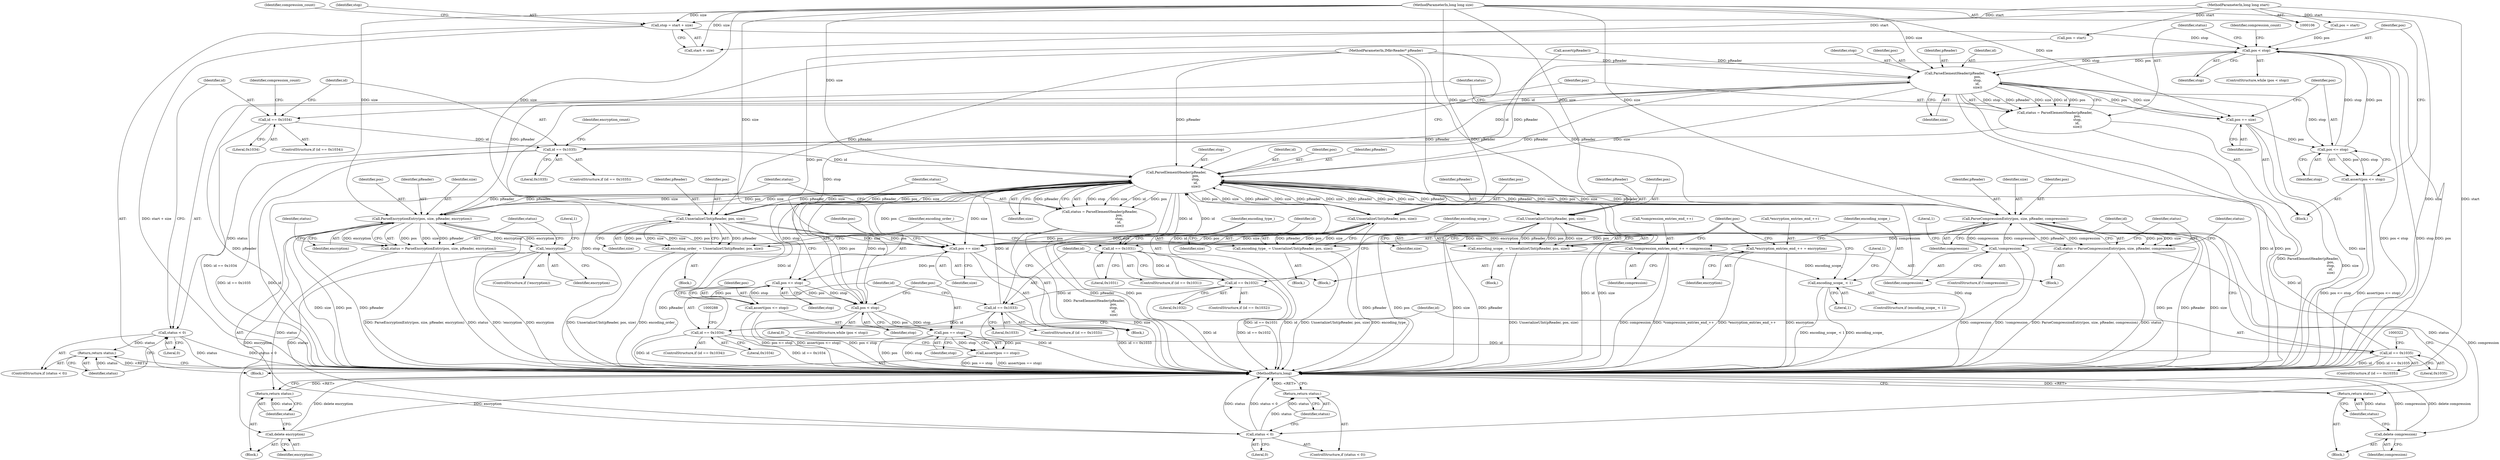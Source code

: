 digraph "1_Android_04839626ed859623901ebd3a5fd483982186b59d_181@integer" {
"1000118" [label="(Call,stop = start + size)"];
"1000107" [label="(MethodParameterIn,long long start)"];
"1000108" [label="(MethodParameterIn,long long size)"];
"1000132" [label="(Call,pos < stop)"];
"1000141" [label="(Call,ParseElementHeader(pReader,\n                                           pos,\n                                           stop,\n                                           id,\n                                           size))"];
"1000139" [label="(Call,status = ParseElementHeader(pReader,\n                                           pos,\n                                           stop,\n                                           id,\n                                           size))"];
"1000148" [label="(Call,status < 0)"];
"1000151" [label="(Return,return status;)"];
"1000154" [label="(Call,id == 0x1034)"];
"1000160" [label="(Call,id == 0x1035)"];
"1000227" [label="(Call,ParseElementHeader(pReader,\n                                     pos,\n                                     stop,\n                                     id,\n                                     size))"];
"1000225" [label="(Call,status = ParseElementHeader(pReader,\n                                     pos,\n                                     stop,\n                                     id,\n                                     size))"];
"1000234" [label="(Call,status < 0)"];
"1000237" [label="(Return,return status;)"];
"1000240" [label="(Call,id == 0x1031)"];
"1000252" [label="(Call,id == 0x1032)"];
"1000271" [label="(Call,id == 0x1033)"];
"1000283" [label="(Call,id == 0x1034)"];
"1000317" [label="(Call,id == 0x1035)"];
"1000246" [label="(Call,UnserializeUInt(pReader, pos, size))"];
"1000244" [label="(Call,encoding_order_ = UnserializeUInt(pReader, pos, size))"];
"1000349" [label="(Call,pos += size)"];
"1000353" [label="(Call,pos <= stop)"];
"1000218" [label="(Call,pos < stop)"];
"1000357" [label="(Call,pos == stop)"];
"1000356" [label="(Call,assert(pos == stop))"];
"1000352" [label="(Call,assert(pos <= stop))"];
"1000258" [label="(Call,UnserializeUInt(pReader, pos, size))"];
"1000256" [label="(Call,encoding_scope_ = UnserializeUInt(pReader, pos, size))"];
"1000263" [label="(Call,encoding_scope_ < 1)"];
"1000277" [label="(Call,UnserializeUInt(pReader, pos, size))"];
"1000275" [label="(Call,encoding_type_ = UnserializeUInt(pReader, pos, size))"];
"1000298" [label="(Call,ParseCompressionEntry(pos, size, pReader, compression))"];
"1000291" [label="(Call,!compression)"];
"1000296" [label="(Call,status = ParseCompressionEntry(pos, size, pReader, compression))"];
"1000308" [label="(Return,return status;)"];
"1000306" [label="(Call,delete compression)"];
"1000310" [label="(Call,*compression_entries_end_++ = compression)"];
"1000332" [label="(Call,ParseEncryptionEntry(pos, size, pReader, encryption))"];
"1000325" [label="(Call,!encryption)"];
"1000330" [label="(Call,status = ParseEncryptionEntry(pos, size, pReader, encryption))"];
"1000342" [label="(Return,return status;)"];
"1000340" [label="(Call,delete encryption)"];
"1000344" [label="(Call,*encryption_entries_end_++ = encryption)"];
"1000165" [label="(Call,pos += size)"];
"1000169" [label="(Call,pos <= stop)"];
"1000168" [label="(Call,assert(pos <= stop))"];
"1000241" [label="(Identifier,id)"];
"1000243" [label="(Block,)"];
"1000254" [label="(Literal,0x1032)"];
"1000231" [label="(Identifier,id)"];
"1000229" [label="(Identifier,pos)"];
"1000355" [label="(Identifier,stop)"];
"1000114" [label="(Call,pos = start)"];
"1000170" [label="(Identifier,pos)"];
"1000332" [label="(Call,ParseEncryptionEntry(pos, size, pReader, encryption))"];
"1000284" [label="(Identifier,id)"];
"1000152" [label="(Identifier,status)"];
"1000314" [label="(Identifier,compression)"];
"1000256" [label="(Call,encoding_scope_ = UnserializeUInt(pReader, pos, size))"];
"1000118" [label="(Call,stop = start + size)"];
"1000147" [label="(ControlStructure,if (status < 0))"];
"1000108" [label="(MethodParameterIn,long long size)"];
"1000249" [label="(Identifier,size)"];
"1000262" [label="(ControlStructure,if (encoding_scope_ < 1))"];
"1000225" [label="(Call,status = ParseElementHeader(pReader,\n                                     pos,\n                                     stop,\n                                     id,\n                                     size))"];
"1000133" [label="(Identifier,pos)"];
"1000344" [label="(Call,*encryption_entries_end_++ = encryption)"];
"1000348" [label="(Identifier,encryption)"];
"1000283" [label="(Call,id == 0x1034)"];
"1000331" [label="(Identifier,status)"];
"1000171" [label="(Identifier,stop)"];
"1000278" [label="(Identifier,pReader)"];
"1000246" [label="(Call,UnserializeUInt(pReader, pos, size))"];
"1000149" [label="(Identifier,status)"];
"1000305" [label="(Block,)"];
"1000134" [label="(Identifier,stop)"];
"1000161" [label="(Identifier,id)"];
"1000228" [label="(Identifier,pReader)"];
"1000132" [label="(Call,pos < stop)"];
"1000259" [label="(Identifier,pReader)"];
"1000309" [label="(Identifier,status)"];
"1000234" [label="(Call,status < 0)"];
"1000317" [label="(Call,id == 0x1035)"];
"1000356" [label="(Call,assert(pos == stop))"];
"1000333" [label="(Identifier,pos)"];
"1000120" [label="(Call,start + size)"];
"1000319" [label="(Literal,0x1035)"];
"1000257" [label="(Identifier,encoding_scope_)"];
"1000271" [label="(Call,id == 0x1033)"];
"1000316" [label="(ControlStructure,if (id == 0x1035))"];
"1000311" [label="(Call,*compression_entries_end_++)"];
"1000146" [label="(Identifier,size)"];
"1000343" [label="(Identifier,status)"];
"1000292" [label="(Identifier,compression)"];
"1000219" [label="(Identifier,pos)"];
"1000275" [label="(Call,encoding_type_ = UnserializeUInt(pReader, pos, size))"];
"1000242" [label="(Literal,0x1031)"];
"1000230" [label="(Identifier,stop)"];
"1000280" [label="(Identifier,size)"];
"1000310" [label="(Call,*compression_entries_end_++ = compression)"];
"1000245" [label="(Identifier,encoding_order_)"];
"1000227" [label="(Call,ParseElementHeader(pReader,\n                                     pos,\n                                     stop,\n                                     id,\n                                     size))"];
"1000329" [label="(Literal,1)"];
"1000144" [label="(Identifier,stop)"];
"1000125" [label="(Identifier,compression_count)"];
"1000325" [label="(Call,!encryption)"];
"1000107" [label="(MethodParameterIn,long long start)"];
"1000352" [label="(Call,assert(pos <= stop))"];
"1000226" [label="(Identifier,status)"];
"1000335" [label="(Identifier,pReader)"];
"1000244" [label="(Call,encoding_order_ = UnserializeUInt(pReader, pos, size))"];
"1000131" [label="(ControlStructure,while (pos < stop))"];
"1000264" [label="(Identifier,encoding_scope_)"];
"1000334" [label="(Identifier,size)"];
"1000261" [label="(Identifier,size)"];
"1000358" [label="(Identifier,pos)"];
"1000162" [label="(Literal,0x1035)"];
"1000304" [label="(Identifier,status)"];
"1000143" [label="(Identifier,pos)"];
"1000302" [label="(Identifier,compression)"];
"1000308" [label="(Return,return status;)"];
"1000285" [label="(Literal,0x1034)"];
"1000247" [label="(Identifier,pReader)"];
"1000291" [label="(Call,!compression)"];
"1000238" [label="(Identifier,status)"];
"1000175" [label="(Identifier,compression_count)"];
"1000141" [label="(Call,ParseElementHeader(pReader,\n                                           pos,\n                                           stop,\n                                           id,\n                                           size))"];
"1000277" [label="(Call,UnserializeUInt(pReader, pos, size))"];
"1000268" [label="(Literal,1)"];
"1000140" [label="(Identifier,status)"];
"1000301" [label="(Identifier,pReader)"];
"1000260" [label="(Identifier,pos)"];
"1000273" [label="(Literal,0x1033)"];
"1000345" [label="(Call,*encryption_entries_end_++)"];
"1000139" [label="(Call,status = ParseElementHeader(pReader,\n                                           pos,\n                                           stop,\n                                           id,\n                                           size))"];
"1000232" [label="(Identifier,size)"];
"1000251" [label="(ControlStructure,if (id == 0x1032))"];
"1000307" [label="(Identifier,compression)"];
"1000318" [label="(Identifier,id)"];
"1000324" [label="(ControlStructure,if (!encryption))"];
"1000148" [label="(Call,status < 0)"];
"1000270" [label="(ControlStructure,if (id == 0x1033))"];
"1000233" [label="(ControlStructure,if (status < 0))"];
"1000158" [label="(Identifier,compression_count)"];
"1000154" [label="(Call,id == 0x1034)"];
"1000109" [label="(MethodParameterIn,IMkvReader* pReader)"];
"1000110" [label="(Block,)"];
"1000362" [label="(MethodReturn,long)"];
"1000306" [label="(Call,delete compression)"];
"1000330" [label="(Call,status = ParseEncryptionEntry(pos, size, pReader, encryption))"];
"1000326" [label="(Identifier,encryption)"];
"1000339" [label="(Block,)"];
"1000167" [label="(Identifier,size)"];
"1000153" [label="(ControlStructure,if (id == 0x1034))"];
"1000217" [label="(ControlStructure,while (pos < stop))"];
"1000351" [label="(Identifier,size)"];
"1000295" [label="(Literal,1)"];
"1000265" [label="(Literal,1)"];
"1000155" [label="(Identifier,id)"];
"1000341" [label="(Identifier,encryption)"];
"1000350" [label="(Identifier,pos)"];
"1000220" [label="(Identifier,stop)"];
"1000135" [label="(Block,)"];
"1000239" [label="(ControlStructure,if (id == 0x1031))"];
"1000168" [label="(Call,assert(pos <= stop))"];
"1000297" [label="(Identifier,status)"];
"1000272" [label="(Identifier,id)"];
"1000298" [label="(Call,ParseCompressionEntry(pos, size, pReader, compression))"];
"1000258" [label="(Call,UnserializeUInt(pReader, pos, size))"];
"1000290" [label="(ControlStructure,if (!compression))"];
"1000349" [label="(Call,pos += size)"];
"1000165" [label="(Call,pos += size)"];
"1000300" [label="(Identifier,size)"];
"1000164" [label="(Identifier,encryption_count)"];
"1000276" [label="(Identifier,encoding_type_)"];
"1000357" [label="(Call,pos == stop)"];
"1000299" [label="(Identifier,pos)"];
"1000237" [label="(Return,return status;)"];
"1000169" [label="(Call,pos <= stop)"];
"1000296" [label="(Call,status = ParseCompressionEntry(pos, size, pReader, compression))"];
"1000235" [label="(Identifier,status)"];
"1000263" [label="(Call,encoding_scope_ < 1)"];
"1000274" [label="(Block,)"];
"1000214" [label="(Call,pos = start)"];
"1000218" [label="(Call,pos < stop)"];
"1000166" [label="(Identifier,pos)"];
"1000111" [label="(Call,assert(pReader))"];
"1000160" [label="(Call,id == 0x1035)"];
"1000248" [label="(Identifier,pos)"];
"1000336" [label="(Identifier,encryption)"];
"1000286" [label="(Block,)"];
"1000252" [label="(Call,id == 0x1032)"];
"1000361" [label="(Literal,0)"];
"1000279" [label="(Identifier,pos)"];
"1000221" [label="(Block,)"];
"1000354" [label="(Identifier,pos)"];
"1000338" [label="(Identifier,status)"];
"1000151" [label="(Return,return status;)"];
"1000342" [label="(Return,return status;)"];
"1000150" [label="(Literal,0)"];
"1000253" [label="(Identifier,id)"];
"1000236" [label="(Literal,0)"];
"1000240" [label="(Call,id == 0x1031)"];
"1000340" [label="(Call,delete encryption)"];
"1000142" [label="(Identifier,pReader)"];
"1000282" [label="(ControlStructure,if (id == 0x1034))"];
"1000359" [label="(Identifier,stop)"];
"1000156" [label="(Literal,0x1034)"];
"1000353" [label="(Call,pos <= stop)"];
"1000320" [label="(Block,)"];
"1000159" [label="(ControlStructure,if (id == 0x1035))"];
"1000255" [label="(Block,)"];
"1000119" [label="(Identifier,stop)"];
"1000145" [label="(Identifier,id)"];
"1000118" -> "1000110"  [label="AST: "];
"1000118" -> "1000120"  [label="CFG: "];
"1000119" -> "1000118"  [label="AST: "];
"1000120" -> "1000118"  [label="AST: "];
"1000125" -> "1000118"  [label="CFG: "];
"1000118" -> "1000362"  [label="DDG: start + size"];
"1000107" -> "1000118"  [label="DDG: start"];
"1000108" -> "1000118"  [label="DDG: size"];
"1000118" -> "1000132"  [label="DDG: stop"];
"1000107" -> "1000106"  [label="AST: "];
"1000107" -> "1000362"  [label="DDG: start"];
"1000107" -> "1000114"  [label="DDG: start"];
"1000107" -> "1000120"  [label="DDG: start"];
"1000107" -> "1000214"  [label="DDG: start"];
"1000108" -> "1000106"  [label="AST: "];
"1000108" -> "1000362"  [label="DDG: size"];
"1000108" -> "1000120"  [label="DDG: size"];
"1000108" -> "1000141"  [label="DDG: size"];
"1000108" -> "1000165"  [label="DDG: size"];
"1000108" -> "1000227"  [label="DDG: size"];
"1000108" -> "1000246"  [label="DDG: size"];
"1000108" -> "1000258"  [label="DDG: size"];
"1000108" -> "1000277"  [label="DDG: size"];
"1000108" -> "1000298"  [label="DDG: size"];
"1000108" -> "1000332"  [label="DDG: size"];
"1000108" -> "1000349"  [label="DDG: size"];
"1000132" -> "1000131"  [label="AST: "];
"1000132" -> "1000134"  [label="CFG: "];
"1000133" -> "1000132"  [label="AST: "];
"1000134" -> "1000132"  [label="AST: "];
"1000140" -> "1000132"  [label="CFG: "];
"1000175" -> "1000132"  [label="CFG: "];
"1000132" -> "1000362"  [label="DDG: pos < stop"];
"1000132" -> "1000362"  [label="DDG: stop"];
"1000132" -> "1000362"  [label="DDG: pos"];
"1000114" -> "1000132"  [label="DDG: pos"];
"1000169" -> "1000132"  [label="DDG: pos"];
"1000169" -> "1000132"  [label="DDG: stop"];
"1000132" -> "1000141"  [label="DDG: pos"];
"1000132" -> "1000141"  [label="DDG: stop"];
"1000132" -> "1000218"  [label="DDG: stop"];
"1000141" -> "1000139"  [label="AST: "];
"1000141" -> "1000146"  [label="CFG: "];
"1000142" -> "1000141"  [label="AST: "];
"1000143" -> "1000141"  [label="AST: "];
"1000144" -> "1000141"  [label="AST: "];
"1000145" -> "1000141"  [label="AST: "];
"1000146" -> "1000141"  [label="AST: "];
"1000139" -> "1000141"  [label="CFG: "];
"1000141" -> "1000362"  [label="DDG: pReader"];
"1000141" -> "1000362"  [label="DDG: stop"];
"1000141" -> "1000362"  [label="DDG: id"];
"1000141" -> "1000362"  [label="DDG: pos"];
"1000141" -> "1000362"  [label="DDG: size"];
"1000141" -> "1000139"  [label="DDG: stop"];
"1000141" -> "1000139"  [label="DDG: pReader"];
"1000141" -> "1000139"  [label="DDG: size"];
"1000141" -> "1000139"  [label="DDG: id"];
"1000141" -> "1000139"  [label="DDG: pos"];
"1000111" -> "1000141"  [label="DDG: pReader"];
"1000109" -> "1000141"  [label="DDG: pReader"];
"1000160" -> "1000141"  [label="DDG: id"];
"1000141" -> "1000154"  [label="DDG: id"];
"1000141" -> "1000165"  [label="DDG: size"];
"1000141" -> "1000165"  [label="DDG: pos"];
"1000141" -> "1000169"  [label="DDG: stop"];
"1000141" -> "1000227"  [label="DDG: pReader"];
"1000141" -> "1000227"  [label="DDG: size"];
"1000139" -> "1000135"  [label="AST: "];
"1000140" -> "1000139"  [label="AST: "];
"1000149" -> "1000139"  [label="CFG: "];
"1000139" -> "1000362"  [label="DDG: ParseElementHeader(pReader,\n                                           pos,\n                                           stop,\n                                           id,\n                                           size)"];
"1000139" -> "1000148"  [label="DDG: status"];
"1000148" -> "1000147"  [label="AST: "];
"1000148" -> "1000150"  [label="CFG: "];
"1000149" -> "1000148"  [label="AST: "];
"1000150" -> "1000148"  [label="AST: "];
"1000152" -> "1000148"  [label="CFG: "];
"1000155" -> "1000148"  [label="CFG: "];
"1000148" -> "1000362"  [label="DDG: status"];
"1000148" -> "1000362"  [label="DDG: status < 0"];
"1000148" -> "1000151"  [label="DDG: status"];
"1000151" -> "1000147"  [label="AST: "];
"1000151" -> "1000152"  [label="CFG: "];
"1000152" -> "1000151"  [label="AST: "];
"1000362" -> "1000151"  [label="CFG: "];
"1000151" -> "1000362"  [label="DDG: <RET>"];
"1000152" -> "1000151"  [label="DDG: status"];
"1000154" -> "1000153"  [label="AST: "];
"1000154" -> "1000156"  [label="CFG: "];
"1000155" -> "1000154"  [label="AST: "];
"1000156" -> "1000154"  [label="AST: "];
"1000158" -> "1000154"  [label="CFG: "];
"1000161" -> "1000154"  [label="CFG: "];
"1000154" -> "1000362"  [label="DDG: id == 0x1034"];
"1000154" -> "1000160"  [label="DDG: id"];
"1000160" -> "1000159"  [label="AST: "];
"1000160" -> "1000162"  [label="CFG: "];
"1000161" -> "1000160"  [label="AST: "];
"1000162" -> "1000160"  [label="AST: "];
"1000164" -> "1000160"  [label="CFG: "];
"1000166" -> "1000160"  [label="CFG: "];
"1000160" -> "1000362"  [label="DDG: id == 0x1035"];
"1000160" -> "1000362"  [label="DDG: id"];
"1000160" -> "1000227"  [label="DDG: id"];
"1000227" -> "1000225"  [label="AST: "];
"1000227" -> "1000232"  [label="CFG: "];
"1000228" -> "1000227"  [label="AST: "];
"1000229" -> "1000227"  [label="AST: "];
"1000230" -> "1000227"  [label="AST: "];
"1000231" -> "1000227"  [label="AST: "];
"1000232" -> "1000227"  [label="AST: "];
"1000225" -> "1000227"  [label="CFG: "];
"1000227" -> "1000362"  [label="DDG: pReader"];
"1000227" -> "1000362"  [label="DDG: pos"];
"1000227" -> "1000362"  [label="DDG: id"];
"1000227" -> "1000362"  [label="DDG: size"];
"1000227" -> "1000362"  [label="DDG: stop"];
"1000227" -> "1000225"  [label="DDG: stop"];
"1000227" -> "1000225"  [label="DDG: size"];
"1000227" -> "1000225"  [label="DDG: id"];
"1000227" -> "1000225"  [label="DDG: pos"];
"1000227" -> "1000225"  [label="DDG: pReader"];
"1000258" -> "1000227"  [label="DDG: pReader"];
"1000258" -> "1000227"  [label="DDG: size"];
"1000298" -> "1000227"  [label="DDG: pReader"];
"1000298" -> "1000227"  [label="DDG: size"];
"1000277" -> "1000227"  [label="DDG: pReader"];
"1000277" -> "1000227"  [label="DDG: size"];
"1000111" -> "1000227"  [label="DDG: pReader"];
"1000332" -> "1000227"  [label="DDG: pReader"];
"1000332" -> "1000227"  [label="DDG: size"];
"1000246" -> "1000227"  [label="DDG: pReader"];
"1000246" -> "1000227"  [label="DDG: size"];
"1000109" -> "1000227"  [label="DDG: pReader"];
"1000218" -> "1000227"  [label="DDG: pos"];
"1000218" -> "1000227"  [label="DDG: stop"];
"1000283" -> "1000227"  [label="DDG: id"];
"1000271" -> "1000227"  [label="DDG: id"];
"1000240" -> "1000227"  [label="DDG: id"];
"1000252" -> "1000227"  [label="DDG: id"];
"1000317" -> "1000227"  [label="DDG: id"];
"1000227" -> "1000240"  [label="DDG: id"];
"1000227" -> "1000246"  [label="DDG: pReader"];
"1000227" -> "1000246"  [label="DDG: pos"];
"1000227" -> "1000246"  [label="DDG: size"];
"1000227" -> "1000258"  [label="DDG: pReader"];
"1000227" -> "1000258"  [label="DDG: pos"];
"1000227" -> "1000258"  [label="DDG: size"];
"1000227" -> "1000277"  [label="DDG: pReader"];
"1000227" -> "1000277"  [label="DDG: pos"];
"1000227" -> "1000277"  [label="DDG: size"];
"1000227" -> "1000298"  [label="DDG: pos"];
"1000227" -> "1000298"  [label="DDG: size"];
"1000227" -> "1000298"  [label="DDG: pReader"];
"1000227" -> "1000332"  [label="DDG: pos"];
"1000227" -> "1000332"  [label="DDG: size"];
"1000227" -> "1000332"  [label="DDG: pReader"];
"1000227" -> "1000349"  [label="DDG: size"];
"1000227" -> "1000349"  [label="DDG: pos"];
"1000227" -> "1000353"  [label="DDG: stop"];
"1000225" -> "1000221"  [label="AST: "];
"1000226" -> "1000225"  [label="AST: "];
"1000235" -> "1000225"  [label="CFG: "];
"1000225" -> "1000362"  [label="DDG: ParseElementHeader(pReader,\n                                     pos,\n                                     stop,\n                                     id,\n                                     size)"];
"1000225" -> "1000234"  [label="DDG: status"];
"1000234" -> "1000233"  [label="AST: "];
"1000234" -> "1000236"  [label="CFG: "];
"1000235" -> "1000234"  [label="AST: "];
"1000236" -> "1000234"  [label="AST: "];
"1000238" -> "1000234"  [label="CFG: "];
"1000241" -> "1000234"  [label="CFG: "];
"1000234" -> "1000362"  [label="DDG: status"];
"1000234" -> "1000362"  [label="DDG: status < 0"];
"1000234" -> "1000237"  [label="DDG: status"];
"1000237" -> "1000233"  [label="AST: "];
"1000237" -> "1000238"  [label="CFG: "];
"1000238" -> "1000237"  [label="AST: "];
"1000362" -> "1000237"  [label="CFG: "];
"1000237" -> "1000362"  [label="DDG: <RET>"];
"1000238" -> "1000237"  [label="DDG: status"];
"1000240" -> "1000239"  [label="AST: "];
"1000240" -> "1000242"  [label="CFG: "];
"1000241" -> "1000240"  [label="AST: "];
"1000242" -> "1000240"  [label="AST: "];
"1000245" -> "1000240"  [label="CFG: "];
"1000253" -> "1000240"  [label="CFG: "];
"1000240" -> "1000362"  [label="DDG: id == 0x1031"];
"1000240" -> "1000362"  [label="DDG: id"];
"1000240" -> "1000252"  [label="DDG: id"];
"1000252" -> "1000251"  [label="AST: "];
"1000252" -> "1000254"  [label="CFG: "];
"1000253" -> "1000252"  [label="AST: "];
"1000254" -> "1000252"  [label="AST: "];
"1000257" -> "1000252"  [label="CFG: "];
"1000272" -> "1000252"  [label="CFG: "];
"1000252" -> "1000362"  [label="DDG: id"];
"1000252" -> "1000362"  [label="DDG: id == 0x1032"];
"1000252" -> "1000271"  [label="DDG: id"];
"1000271" -> "1000270"  [label="AST: "];
"1000271" -> "1000273"  [label="CFG: "];
"1000272" -> "1000271"  [label="AST: "];
"1000273" -> "1000271"  [label="AST: "];
"1000276" -> "1000271"  [label="CFG: "];
"1000284" -> "1000271"  [label="CFG: "];
"1000271" -> "1000362"  [label="DDG: id"];
"1000271" -> "1000362"  [label="DDG: id == 0x1033"];
"1000271" -> "1000283"  [label="DDG: id"];
"1000283" -> "1000282"  [label="AST: "];
"1000283" -> "1000285"  [label="CFG: "];
"1000284" -> "1000283"  [label="AST: "];
"1000285" -> "1000283"  [label="AST: "];
"1000288" -> "1000283"  [label="CFG: "];
"1000318" -> "1000283"  [label="CFG: "];
"1000283" -> "1000362"  [label="DDG: id"];
"1000283" -> "1000362"  [label="DDG: id == 0x1034"];
"1000283" -> "1000317"  [label="DDG: id"];
"1000317" -> "1000316"  [label="AST: "];
"1000317" -> "1000319"  [label="CFG: "];
"1000318" -> "1000317"  [label="AST: "];
"1000319" -> "1000317"  [label="AST: "];
"1000322" -> "1000317"  [label="CFG: "];
"1000350" -> "1000317"  [label="CFG: "];
"1000317" -> "1000362"  [label="DDG: id"];
"1000317" -> "1000362"  [label="DDG: id == 0x1035"];
"1000246" -> "1000244"  [label="AST: "];
"1000246" -> "1000249"  [label="CFG: "];
"1000247" -> "1000246"  [label="AST: "];
"1000248" -> "1000246"  [label="AST: "];
"1000249" -> "1000246"  [label="AST: "];
"1000244" -> "1000246"  [label="CFG: "];
"1000246" -> "1000362"  [label="DDG: pReader"];
"1000246" -> "1000244"  [label="DDG: pReader"];
"1000246" -> "1000244"  [label="DDG: pos"];
"1000246" -> "1000244"  [label="DDG: size"];
"1000109" -> "1000246"  [label="DDG: pReader"];
"1000246" -> "1000349"  [label="DDG: size"];
"1000246" -> "1000349"  [label="DDG: pos"];
"1000244" -> "1000243"  [label="AST: "];
"1000245" -> "1000244"  [label="AST: "];
"1000350" -> "1000244"  [label="CFG: "];
"1000244" -> "1000362"  [label="DDG: encoding_order_"];
"1000244" -> "1000362"  [label="DDG: UnserializeUInt(pReader, pos, size)"];
"1000349" -> "1000221"  [label="AST: "];
"1000349" -> "1000351"  [label="CFG: "];
"1000350" -> "1000349"  [label="AST: "];
"1000351" -> "1000349"  [label="AST: "];
"1000354" -> "1000349"  [label="CFG: "];
"1000349" -> "1000362"  [label="DDG: size"];
"1000332" -> "1000349"  [label="DDG: size"];
"1000332" -> "1000349"  [label="DDG: pos"];
"1000277" -> "1000349"  [label="DDG: size"];
"1000277" -> "1000349"  [label="DDG: pos"];
"1000298" -> "1000349"  [label="DDG: size"];
"1000298" -> "1000349"  [label="DDG: pos"];
"1000258" -> "1000349"  [label="DDG: size"];
"1000258" -> "1000349"  [label="DDG: pos"];
"1000349" -> "1000353"  [label="DDG: pos"];
"1000353" -> "1000352"  [label="AST: "];
"1000353" -> "1000355"  [label="CFG: "];
"1000354" -> "1000353"  [label="AST: "];
"1000355" -> "1000353"  [label="AST: "];
"1000352" -> "1000353"  [label="CFG: "];
"1000353" -> "1000218"  [label="DDG: pos"];
"1000353" -> "1000218"  [label="DDG: stop"];
"1000353" -> "1000352"  [label="DDG: pos"];
"1000353" -> "1000352"  [label="DDG: stop"];
"1000218" -> "1000217"  [label="AST: "];
"1000218" -> "1000220"  [label="CFG: "];
"1000219" -> "1000218"  [label="AST: "];
"1000220" -> "1000218"  [label="AST: "];
"1000226" -> "1000218"  [label="CFG: "];
"1000358" -> "1000218"  [label="CFG: "];
"1000218" -> "1000362"  [label="DDG: pos < stop"];
"1000214" -> "1000218"  [label="DDG: pos"];
"1000218" -> "1000357"  [label="DDG: pos"];
"1000218" -> "1000357"  [label="DDG: stop"];
"1000357" -> "1000356"  [label="AST: "];
"1000357" -> "1000359"  [label="CFG: "];
"1000358" -> "1000357"  [label="AST: "];
"1000359" -> "1000357"  [label="AST: "];
"1000356" -> "1000357"  [label="CFG: "];
"1000357" -> "1000362"  [label="DDG: pos"];
"1000357" -> "1000362"  [label="DDG: stop"];
"1000357" -> "1000356"  [label="DDG: pos"];
"1000357" -> "1000356"  [label="DDG: stop"];
"1000356" -> "1000110"  [label="AST: "];
"1000361" -> "1000356"  [label="CFG: "];
"1000356" -> "1000362"  [label="DDG: pos == stop"];
"1000356" -> "1000362"  [label="DDG: assert(pos == stop)"];
"1000352" -> "1000221"  [label="AST: "];
"1000219" -> "1000352"  [label="CFG: "];
"1000352" -> "1000362"  [label="DDG: pos <= stop"];
"1000352" -> "1000362"  [label="DDG: assert(pos <= stop)"];
"1000258" -> "1000256"  [label="AST: "];
"1000258" -> "1000261"  [label="CFG: "];
"1000259" -> "1000258"  [label="AST: "];
"1000260" -> "1000258"  [label="AST: "];
"1000261" -> "1000258"  [label="AST: "];
"1000256" -> "1000258"  [label="CFG: "];
"1000258" -> "1000362"  [label="DDG: pReader"];
"1000258" -> "1000362"  [label="DDG: pos"];
"1000258" -> "1000362"  [label="DDG: size"];
"1000258" -> "1000256"  [label="DDG: pReader"];
"1000258" -> "1000256"  [label="DDG: pos"];
"1000258" -> "1000256"  [label="DDG: size"];
"1000109" -> "1000258"  [label="DDG: pReader"];
"1000256" -> "1000255"  [label="AST: "];
"1000257" -> "1000256"  [label="AST: "];
"1000264" -> "1000256"  [label="CFG: "];
"1000256" -> "1000362"  [label="DDG: UnserializeUInt(pReader, pos, size)"];
"1000256" -> "1000263"  [label="DDG: encoding_scope_"];
"1000263" -> "1000262"  [label="AST: "];
"1000263" -> "1000265"  [label="CFG: "];
"1000264" -> "1000263"  [label="AST: "];
"1000265" -> "1000263"  [label="AST: "];
"1000268" -> "1000263"  [label="CFG: "];
"1000350" -> "1000263"  [label="CFG: "];
"1000263" -> "1000362"  [label="DDG: encoding_scope_ < 1"];
"1000263" -> "1000362"  [label="DDG: encoding_scope_"];
"1000277" -> "1000275"  [label="AST: "];
"1000277" -> "1000280"  [label="CFG: "];
"1000278" -> "1000277"  [label="AST: "];
"1000279" -> "1000277"  [label="AST: "];
"1000280" -> "1000277"  [label="AST: "];
"1000275" -> "1000277"  [label="CFG: "];
"1000277" -> "1000362"  [label="DDG: pReader"];
"1000277" -> "1000275"  [label="DDG: pReader"];
"1000277" -> "1000275"  [label="DDG: pos"];
"1000277" -> "1000275"  [label="DDG: size"];
"1000109" -> "1000277"  [label="DDG: pReader"];
"1000275" -> "1000274"  [label="AST: "];
"1000276" -> "1000275"  [label="AST: "];
"1000350" -> "1000275"  [label="CFG: "];
"1000275" -> "1000362"  [label="DDG: encoding_type_"];
"1000275" -> "1000362"  [label="DDG: UnserializeUInt(pReader, pos, size)"];
"1000298" -> "1000296"  [label="AST: "];
"1000298" -> "1000302"  [label="CFG: "];
"1000299" -> "1000298"  [label="AST: "];
"1000300" -> "1000298"  [label="AST: "];
"1000301" -> "1000298"  [label="AST: "];
"1000302" -> "1000298"  [label="AST: "];
"1000296" -> "1000298"  [label="CFG: "];
"1000298" -> "1000362"  [label="DDG: pos"];
"1000298" -> "1000362"  [label="DDG: pReader"];
"1000298" -> "1000362"  [label="DDG: size"];
"1000298" -> "1000291"  [label="DDG: compression"];
"1000298" -> "1000296"  [label="DDG: pos"];
"1000298" -> "1000296"  [label="DDG: size"];
"1000298" -> "1000296"  [label="DDG: pReader"];
"1000298" -> "1000296"  [label="DDG: compression"];
"1000109" -> "1000298"  [label="DDG: pReader"];
"1000291" -> "1000298"  [label="DDG: compression"];
"1000298" -> "1000306"  [label="DDG: compression"];
"1000298" -> "1000310"  [label="DDG: compression"];
"1000291" -> "1000290"  [label="AST: "];
"1000291" -> "1000292"  [label="CFG: "];
"1000292" -> "1000291"  [label="AST: "];
"1000295" -> "1000291"  [label="CFG: "];
"1000297" -> "1000291"  [label="CFG: "];
"1000291" -> "1000362"  [label="DDG: !compression"];
"1000291" -> "1000362"  [label="DDG: compression"];
"1000296" -> "1000286"  [label="AST: "];
"1000297" -> "1000296"  [label="AST: "];
"1000304" -> "1000296"  [label="CFG: "];
"1000296" -> "1000362"  [label="DDG: ParseCompressionEntry(pos, size, pReader, compression)"];
"1000296" -> "1000362"  [label="DDG: status"];
"1000296" -> "1000308"  [label="DDG: status"];
"1000308" -> "1000305"  [label="AST: "];
"1000308" -> "1000309"  [label="CFG: "];
"1000309" -> "1000308"  [label="AST: "];
"1000362" -> "1000308"  [label="CFG: "];
"1000308" -> "1000362"  [label="DDG: <RET>"];
"1000309" -> "1000308"  [label="DDG: status"];
"1000306" -> "1000305"  [label="AST: "];
"1000306" -> "1000307"  [label="CFG: "];
"1000307" -> "1000306"  [label="AST: "];
"1000309" -> "1000306"  [label="CFG: "];
"1000306" -> "1000362"  [label="DDG: compression"];
"1000306" -> "1000362"  [label="DDG: delete compression"];
"1000310" -> "1000286"  [label="AST: "];
"1000310" -> "1000314"  [label="CFG: "];
"1000311" -> "1000310"  [label="AST: "];
"1000314" -> "1000310"  [label="AST: "];
"1000350" -> "1000310"  [label="CFG: "];
"1000310" -> "1000362"  [label="DDG: *compression_entries_end_++"];
"1000310" -> "1000362"  [label="DDG: compression"];
"1000332" -> "1000330"  [label="AST: "];
"1000332" -> "1000336"  [label="CFG: "];
"1000333" -> "1000332"  [label="AST: "];
"1000334" -> "1000332"  [label="AST: "];
"1000335" -> "1000332"  [label="AST: "];
"1000336" -> "1000332"  [label="AST: "];
"1000330" -> "1000332"  [label="CFG: "];
"1000332" -> "1000362"  [label="DDG: size"];
"1000332" -> "1000362"  [label="DDG: pos"];
"1000332" -> "1000362"  [label="DDG: pReader"];
"1000332" -> "1000325"  [label="DDG: encryption"];
"1000332" -> "1000330"  [label="DDG: pos"];
"1000332" -> "1000330"  [label="DDG: size"];
"1000332" -> "1000330"  [label="DDG: pReader"];
"1000332" -> "1000330"  [label="DDG: encryption"];
"1000109" -> "1000332"  [label="DDG: pReader"];
"1000325" -> "1000332"  [label="DDG: encryption"];
"1000332" -> "1000340"  [label="DDG: encryption"];
"1000332" -> "1000344"  [label="DDG: encryption"];
"1000325" -> "1000324"  [label="AST: "];
"1000325" -> "1000326"  [label="CFG: "];
"1000326" -> "1000325"  [label="AST: "];
"1000329" -> "1000325"  [label="CFG: "];
"1000331" -> "1000325"  [label="CFG: "];
"1000325" -> "1000362"  [label="DDG: encryption"];
"1000325" -> "1000362"  [label="DDG: !encryption"];
"1000330" -> "1000320"  [label="AST: "];
"1000331" -> "1000330"  [label="AST: "];
"1000338" -> "1000330"  [label="CFG: "];
"1000330" -> "1000362"  [label="DDG: status"];
"1000330" -> "1000362"  [label="DDG: ParseEncryptionEntry(pos, size, pReader, encryption)"];
"1000330" -> "1000342"  [label="DDG: status"];
"1000342" -> "1000339"  [label="AST: "];
"1000342" -> "1000343"  [label="CFG: "];
"1000343" -> "1000342"  [label="AST: "];
"1000362" -> "1000342"  [label="CFG: "];
"1000342" -> "1000362"  [label="DDG: <RET>"];
"1000343" -> "1000342"  [label="DDG: status"];
"1000340" -> "1000339"  [label="AST: "];
"1000340" -> "1000341"  [label="CFG: "];
"1000341" -> "1000340"  [label="AST: "];
"1000343" -> "1000340"  [label="CFG: "];
"1000340" -> "1000362"  [label="DDG: delete encryption"];
"1000340" -> "1000362"  [label="DDG: encryption"];
"1000344" -> "1000320"  [label="AST: "];
"1000344" -> "1000348"  [label="CFG: "];
"1000345" -> "1000344"  [label="AST: "];
"1000348" -> "1000344"  [label="AST: "];
"1000350" -> "1000344"  [label="CFG: "];
"1000344" -> "1000362"  [label="DDG: encryption"];
"1000344" -> "1000362"  [label="DDG: *encryption_entries_end_++"];
"1000165" -> "1000135"  [label="AST: "];
"1000165" -> "1000167"  [label="CFG: "];
"1000166" -> "1000165"  [label="AST: "];
"1000167" -> "1000165"  [label="AST: "];
"1000170" -> "1000165"  [label="CFG: "];
"1000165" -> "1000362"  [label="DDG: size"];
"1000165" -> "1000169"  [label="DDG: pos"];
"1000169" -> "1000168"  [label="AST: "];
"1000169" -> "1000171"  [label="CFG: "];
"1000170" -> "1000169"  [label="AST: "];
"1000171" -> "1000169"  [label="AST: "];
"1000168" -> "1000169"  [label="CFG: "];
"1000169" -> "1000168"  [label="DDG: pos"];
"1000169" -> "1000168"  [label="DDG: stop"];
"1000168" -> "1000135"  [label="AST: "];
"1000133" -> "1000168"  [label="CFG: "];
"1000168" -> "1000362"  [label="DDG: assert(pos <= stop)"];
"1000168" -> "1000362"  [label="DDG: pos <= stop"];
}
